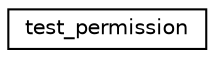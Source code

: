 digraph "Graphical Class Hierarchy"
{
  edge [fontname="Helvetica",fontsize="10",labelfontname="Helvetica",labelfontsize="10"];
  node [fontname="Helvetica",fontsize="10",shape=record];
  rankdir="LR";
  Node0 [label="test_permission",height=0.2,width=0.4,color="black", fillcolor="white", style="filled",URL="$structtest__permission.html"];
}
